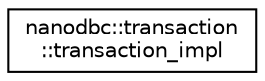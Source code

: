 digraph "Graphical Class Hierarchy"
{
 // LATEX_PDF_SIZE
  edge [fontname="Helvetica",fontsize="10",labelfontname="Helvetica",labelfontsize="10"];
  node [fontname="Helvetica",fontsize="10",shape=record];
  rankdir="LR";
  Node0 [label="nanodbc::transaction\l::transaction_impl",height=0.2,width=0.4,color="black", fillcolor="white", style="filled",URL="$classnanodbc_1_1transaction_1_1transaction__impl.html",tooltip=" "];
}
